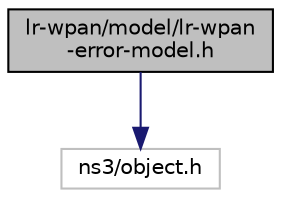 digraph "lr-wpan/model/lr-wpan-error-model.h"
{
  edge [fontname="Helvetica",fontsize="10",labelfontname="Helvetica",labelfontsize="10"];
  node [fontname="Helvetica",fontsize="10",shape=record];
  Node1 [label="lr-wpan/model/lr-wpan\l-error-model.h",height=0.2,width=0.4,color="black", fillcolor="grey75", style="filled", fontcolor="black"];
  Node1 -> Node2 [color="midnightblue",fontsize="10",style="solid"];
  Node2 [label="ns3/object.h",height=0.2,width=0.4,color="grey75", fillcolor="white", style="filled"];
}
